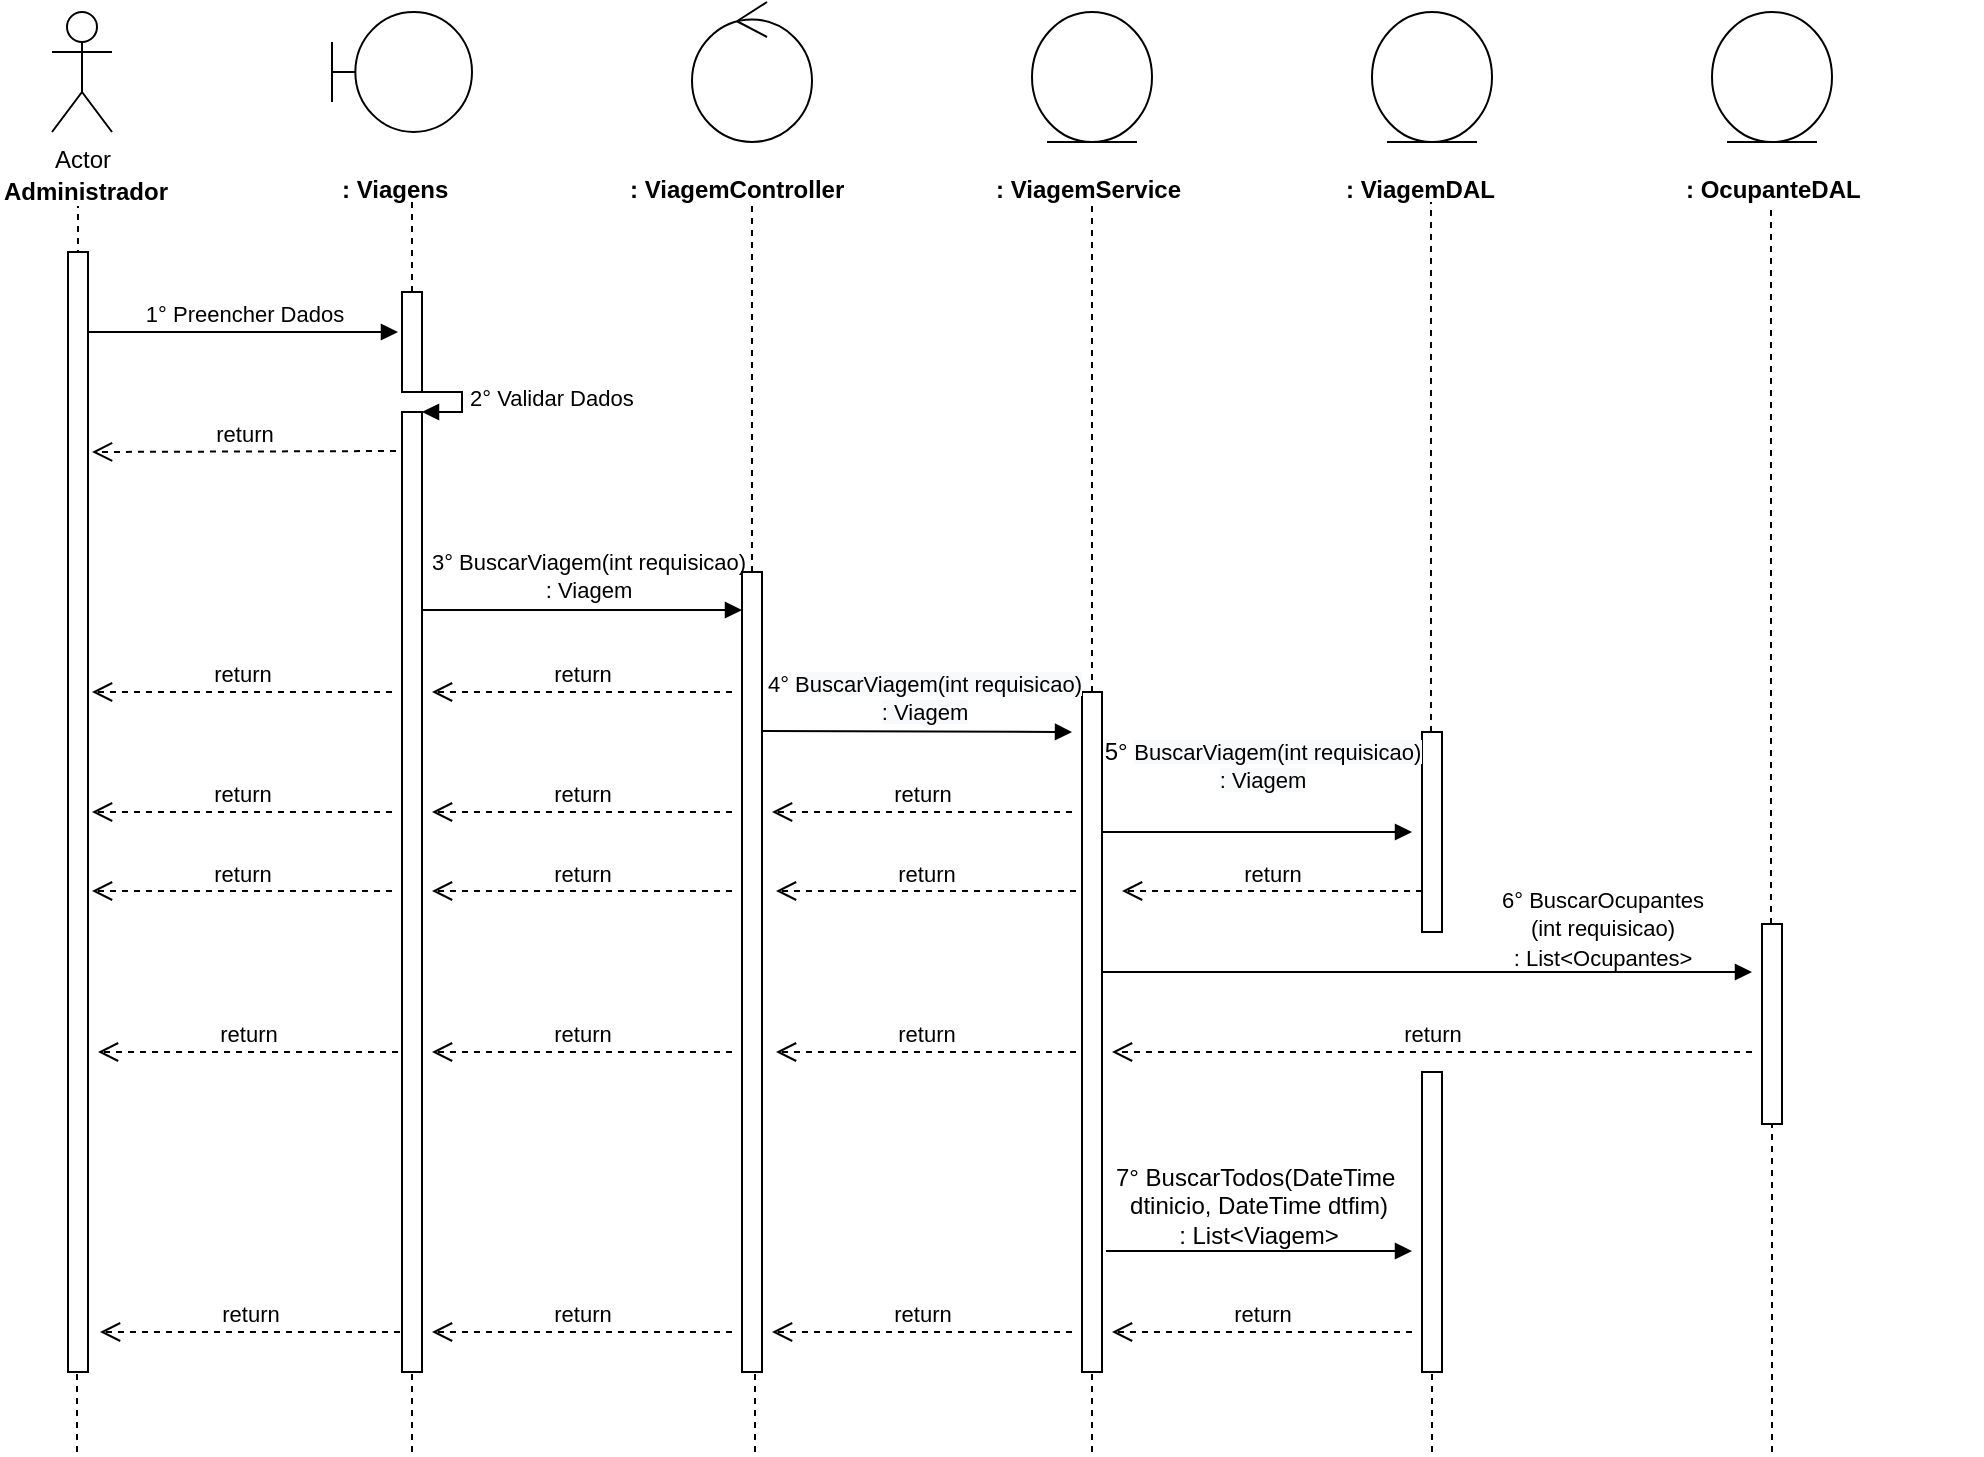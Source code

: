 <mxfile type="device" version="12.2.9" pages="1"><diagram id="5PIvMLJFDgbBGWH3Ssnq" name="Page-1"><mxGraphModel dx="1038" dy="599" grid="1" gridSize="10" guides="1" tooltips="1" connect="1" arrows="1" fold="1" page="1" pageScale="1" pageWidth="827" pageHeight="1169" math="0" shadow="0"><root><mxCell id="0"/><mxCell id="1" parent="0"/><mxCell id="0rl8sCd2smoYntP0GRUY-1" value="Actor" parent="1" style="shape=umlActor;verticalLabelPosition=bottom;labelBackgroundColor=#ffffff;verticalAlign=top;html=1;" vertex="1"><mxGeometry as="geometry" x="120" y="40" width="30" height="60"/></mxCell><mxCell id="0rl8sCd2smoYntP0GRUY-3" value="&lt;b&gt;Administrador&lt;/b&gt;" parent="1" style="text;html=1;resizable=0;points=[];autosize=1;align=left;verticalAlign=top;spacingTop=-4;" vertex="1"><mxGeometry as="geometry" x="94" y="120" width="100" height="20"/></mxCell><mxCell id="0rl8sCd2smoYntP0GRUY-4" value="" parent="1" style="endArrow=none;dashed=1;html=1;entryX=0.511;entryY=1.25;entryDx=0;entryDy=0;entryPerimeter=0;" edge="1"><mxGeometry as="geometry" width="50" height="50" relative="1"><mxPoint as="sourcePoint" x="133" y="480"/><mxPoint as="targetPoint" x="132.99" y="137"/></mxGeometry></mxCell><mxCell id="0rl8sCd2smoYntP0GRUY-8" value="" parent="1" style="shape=umlBoundary;whiteSpace=wrap;html=1;" vertex="1"><mxGeometry as="geometry" x="260" y="40" width="70" height="60"/></mxCell><mxCell id="0rl8sCd2smoYntP0GRUY-11" value="&lt;b&gt;: Viagens&lt;/b&gt;" parent="1" style="text;html=1;" vertex="1"><mxGeometry as="geometry" x="263" y="115" width="150" height="30"/></mxCell><mxCell id="0rl8sCd2smoYntP0GRUY-12" value="" parent="1" style="endArrow=none;dashed=1;html=1;entryX=0.511;entryY=1.25;entryDx=0;entryDy=0;entryPerimeter=0;" edge="1" source="0rl8sCd2smoYntP0GRUY-24"><mxGeometry as="geometry" width="50" height="50" relative="1"><mxPoint as="sourcePoint" x="300" y="480"/><mxPoint as="targetPoint" x="299.99" y="135"/></mxGeometry></mxCell><mxCell id="0rl8sCd2smoYntP0GRUY-13" value="" parent="1" style="ellipse;shape=umlControl;whiteSpace=wrap;html=1;" vertex="1"><mxGeometry as="geometry" x="440" y="35" width="60" height="70"/></mxCell><mxCell id="0rl8sCd2smoYntP0GRUY-14" value="&lt;b&gt;: ViagemController&lt;/b&gt;" parent="1" style="text;html=1;" vertex="1"><mxGeometry as="geometry" x="407" y="115" width="150" height="30"/></mxCell><mxCell id="0rl8sCd2smoYntP0GRUY-15" value="" parent="1" style="endArrow=none;dashed=1;html=1;entryX=0.511;entryY=1.25;entryDx=0;entryDy=0;entryPerimeter=0;" edge="1" source="0rl8sCd2smoYntP0GRUY-33"><mxGeometry as="geometry" width="50" height="50" relative="1"><mxPoint as="sourcePoint" x="470" y="480"/><mxPoint as="targetPoint" x="469.99" y="135"/></mxGeometry></mxCell><mxCell id="0rl8sCd2smoYntP0GRUY-16" value="" parent="1" style="ellipse;shape=umlEntity;whiteSpace=wrap;html=1;" vertex="1"><mxGeometry as="geometry" x="610" y="40" width="60" height="65"/></mxCell><mxCell id="0rl8sCd2smoYntP0GRUY-17" value="&lt;b&gt;: ViagemService&lt;/b&gt;" parent="1" style="text;html=1;" vertex="1"><mxGeometry as="geometry" x="590" y="115" width="150" height="30"/></mxCell><mxCell id="0rl8sCd2smoYntP0GRUY-18" value="" parent="1" style="ellipse;shape=umlEntity;whiteSpace=wrap;html=1;" vertex="1"><mxGeometry as="geometry" x="780" y="40" width="60" height="65"/></mxCell><mxCell id="0rl8sCd2smoYntP0GRUY-19" value="&lt;b&gt;: ViagemDAL&lt;/b&gt;" parent="1" style="text;html=1;" vertex="1"><mxGeometry as="geometry" x="765" y="115" width="150" height="30"/></mxCell><mxCell id="0rl8sCd2smoYntP0GRUY-20" value="" parent="1" style="endArrow=none;dashed=1;html=1;entryX=0.511;entryY=1.25;entryDx=0;entryDy=0;entryPerimeter=0;" edge="1" source="0rl8sCd2smoYntP0GRUY-40"><mxGeometry as="geometry" width="50" height="50" relative="1"><mxPoint as="sourcePoint" x="640" y="479"/><mxPoint as="targetPoint" x="639.99" y="134"/></mxGeometry></mxCell><mxCell id="0rl8sCd2smoYntP0GRUY-21" value="" parent="1" style="endArrow=none;dashed=1;html=1;entryX=0.511;entryY=1.25;entryDx=0;entryDy=0;entryPerimeter=0;" edge="1" source="0rl8sCd2smoYntP0GRUY-45"><mxGeometry as="geometry" width="50" height="50" relative="1"><mxPoint as="sourcePoint" x="809.5" y="480"/><mxPoint as="targetPoint" x="809.49" y="135"/></mxGeometry></mxCell><mxCell id="0rl8sCd2smoYntP0GRUY-22" value="1° Preencher Dados" parent="1" style="html=1;verticalAlign=bottom;endArrow=block;" edge="1" source="0rl8sCd2smoYntP0GRUY-37"><mxGeometry as="geometry" width="80" relative="1"><mxPoint as="sourcePoint" x="133" y="200"/><mxPoint as="targetPoint" x="293" y="200"/><mxPoint as="offset"/></mxGeometry></mxCell><mxCell id="0rl8sCd2smoYntP0GRUY-24" value="" parent="1" style="html=1;points=[];perimeter=orthogonalPerimeter;" vertex="1"><mxGeometry as="geometry" x="295" y="180" width="10" height="50"/></mxCell><mxCell id="0rl8sCd2smoYntP0GRUY-25" value="" parent="1" style="endArrow=none;dashed=1;html=1;entryX=0.511;entryY=1.25;entryDx=0;entryDy=0;entryPerimeter=0;" edge="1" source="0rl8sCd2smoYntP0GRUY-26" target="0rl8sCd2smoYntP0GRUY-24"><mxGeometry as="geometry" width="50" height="50" relative="1"><mxPoint as="sourcePoint" x="300" y="480"/><mxPoint as="targetPoint" x="299.99" y="135"/></mxGeometry></mxCell><mxCell id="0rl8sCd2smoYntP0GRUY-27" value="2° Validar Dados" parent="1" style="edgeStyle=orthogonalEdgeStyle;html=1;align=left;spacingLeft=2;endArrow=block;rounded=0;entryX=1;entryY=0;" edge="1" target="0rl8sCd2smoYntP0GRUY-26"><mxGeometry as="geometry" relative="1"><mxPoint as="sourcePoint" x="300" y="230"/><Array as="points"><mxPoint x="325" y="230"/></Array></mxGeometry></mxCell><mxCell id="0rl8sCd2smoYntP0GRUY-26" value="" parent="1" style="html=1;points=[];perimeter=orthogonalPerimeter;" vertex="1"><mxGeometry as="geometry" x="295" y="240" width="10" height="480"/></mxCell><mxCell id="0rl8sCd2smoYntP0GRUY-29" value="return" parent="1" style="html=1;verticalAlign=bottom;endArrow=open;dashed=1;endSize=8;" edge="1"><mxGeometry as="geometry" relative="1"><mxPoint as="sourcePoint" x="292" y="259.5"/><mxPoint as="targetPoint" x="140" y="260"/></mxGeometry></mxCell><mxCell id="0rl8sCd2smoYntP0GRUY-30" value="" parent="1" style="html=1;verticalAlign=bottom;endArrow=block;" edge="1"><mxGeometry as="geometry" width="80" relative="1"><mxPoint as="sourcePoint" x="305" y="339"/><mxPoint as="targetPoint" x="465" y="339"/></mxGeometry></mxCell><mxCell id="0rl8sCd2smoYntP0GRUY-31" value="&lt;div&gt;&lt;/div&gt;&lt;span style=&quot;font-size: 11px&quot;&gt;3° BuscarViagem(int requisicao)&lt;br&gt;: Viagem&lt;/span&gt;" parent="1" style="text;html=1;resizable=0;points=[];autosize=1;align=center;verticalAlign=top;spacingTop=-4;" vertex="1"><mxGeometry as="geometry" x="303" y="305" width="170" height="30"/></mxCell><mxCell id="0rl8sCd2smoYntP0GRUY-33" value="" parent="1" style="html=1;points=[];perimeter=orthogonalPerimeter;" vertex="1"><mxGeometry as="geometry" x="465" y="320" width="10" height="400"/></mxCell><mxCell id="0rl8sCd2smoYntP0GRUY-35" value="return" parent="1" style="html=1;verticalAlign=bottom;endArrow=open;dashed=1;endSize=8;" edge="1"><mxGeometry as="geometry" relative="1"><mxPoint as="sourcePoint" x="460" y="380"/><mxPoint as="targetPoint" x="310" y="380"/></mxGeometry></mxCell><mxCell id="0rl8sCd2smoYntP0GRUY-36" value="return" parent="1" style="html=1;verticalAlign=bottom;endArrow=open;dashed=1;endSize=8;" edge="1"><mxGeometry as="geometry" relative="1"><mxPoint as="sourcePoint" x="290" y="380"/><mxPoint as="targetPoint" x="140" y="380"/></mxGeometry></mxCell><mxCell id="0rl8sCd2smoYntP0GRUY-37" value="" parent="1" style="html=1;points=[];perimeter=orthogonalPerimeter;" vertex="1"><mxGeometry as="geometry" x="128" y="160" width="10" height="560"/></mxCell><mxCell id="0rl8sCd2smoYntP0GRUY-39" value="" parent="1" style="html=1;verticalAlign=bottom;endArrow=block;" edge="1"><mxGeometry as="geometry" width="80" relative="1"><mxPoint as="sourcePoint" x="475" y="399.5"/><mxPoint as="targetPoint" x="630" y="400"/></mxGeometry></mxCell><mxCell id="0rl8sCd2smoYntP0GRUY-40" value="" parent="1" style="html=1;points=[];perimeter=orthogonalPerimeter;" vertex="1"><mxGeometry as="geometry" x="635" y="380" width="10" height="340"/></mxCell><mxCell id="0rl8sCd2smoYntP0GRUY-42" value="return" parent="1" style="html=1;verticalAlign=bottom;endArrow=open;dashed=1;endSize=8;" edge="1"><mxGeometry as="geometry" relative="1"><mxPoint as="sourcePoint" x="630" y="440"/><mxPoint as="targetPoint" x="480" y="440"/></mxGeometry></mxCell><mxCell id="0rl8sCd2smoYntP0GRUY-43" value="return" parent="1" style="html=1;verticalAlign=bottom;endArrow=open;dashed=1;endSize=8;" edge="1"><mxGeometry as="geometry" relative="1"><mxPoint as="sourcePoint" x="460" y="440"/><mxPoint as="targetPoint" x="310" y="440"/></mxGeometry></mxCell><mxCell id="0rl8sCd2smoYntP0GRUY-44" value="return" parent="1" style="html=1;verticalAlign=bottom;endArrow=open;dashed=1;endSize=8;" edge="1"><mxGeometry as="geometry" relative="1"><mxPoint as="sourcePoint" x="290" y="440"/><mxPoint as="targetPoint" x="140" y="440"/></mxGeometry></mxCell><mxCell id="0rl8sCd2smoYntP0GRUY-45" value="" parent="1" style="html=1;points=[];perimeter=orthogonalPerimeter;" vertex="1"><mxGeometry as="geometry" x="805" y="400" width="10" height="100"/></mxCell><mxCell id="0rl8sCd2smoYntP0GRUY-48" value="&lt;span style=&quot;text-align: left&quot;&gt;5° &lt;span style=&quot;display: inline ; float: none ; background-color: rgb(248 , 249 , 250) ; color: rgb(0 , 0 , 0) ; font-family: &amp;#34;helvetica&amp;#34; ; font-size: 11px ; font-style: normal ; font-variant: normal ; font-weight: 400 ; letter-spacing: normal ; text-align: center ; text-decoration: none ; text-indent: 0px ; text-transform: none ; white-space: nowrap ; word-spacing: 0px&quot;&gt;BuscarViagem(int requisicao)&lt;/span&gt;&lt;br style=&quot;color: rgb(0 , 0 , 0) ; font-family: &amp;#34;helvetica&amp;#34; ; font-size: 11px ; font-style: normal ; font-variant: normal ; font-weight: 400 ; letter-spacing: normal ; text-align: center ; text-decoration: none ; text-indent: 0px ; text-transform: none ; white-space: nowrap ; word-spacing: 0px&quot;&gt;&lt;span style=&quot;display: inline ; float: none ; background-color: rgb(248 , 249 , 250) ; color: rgb(0 , 0 , 0) ; font-family: &amp;#34;helvetica&amp;#34; ; font-size: 11px ; font-style: normal ; font-variant: normal ; font-weight: 400 ; letter-spacing: normal ; text-align: center ; text-decoration: none ; text-indent: 0px ; text-transform: none ; white-space: nowrap ; word-spacing: 0px&quot;&gt;: Viagem&lt;/span&gt;&lt;/span&gt;" parent="1" style="text;html=1;resizable=0;points=[];autosize=1;align=center;verticalAlign=top;spacingTop=-4;" vertex="1"><mxGeometry as="geometry" x="640" y="400" width="170" height="30"/></mxCell><mxCell id="0rl8sCd2smoYntP0GRUY-49" value="" parent="1" style="html=1;verticalAlign=bottom;endArrow=block;" edge="1"><mxGeometry as="geometry" width="80" relative="1"><mxPoint as="sourcePoint" x="645" y="450"/><mxPoint as="targetPoint" x="800" y="450"/></mxGeometry></mxCell><mxCell id="0rl8sCd2smoYntP0GRUY-50" value="return" parent="1" style="html=1;verticalAlign=bottom;endArrow=open;dashed=1;endSize=8;" edge="1"><mxGeometry as="geometry" relative="1"><mxPoint as="sourcePoint" x="805" y="479.5"/><mxPoint as="targetPoint" x="655" y="479.5"/></mxGeometry></mxCell><mxCell id="0rl8sCd2smoYntP0GRUY-51" value="return" parent="1" style="html=1;verticalAlign=bottom;endArrow=open;dashed=1;endSize=8;" edge="1"><mxGeometry as="geometry" relative="1"><mxPoint as="sourcePoint" x="632" y="479.5"/><mxPoint as="targetPoint" x="482" y="479.5"/></mxGeometry></mxCell><mxCell id="0rl8sCd2smoYntP0GRUY-52" value="return" parent="1" style="html=1;verticalAlign=bottom;endArrow=open;dashed=1;endSize=8;" edge="1"><mxGeometry as="geometry" relative="1"><mxPoint as="sourcePoint" x="460" y="479.5"/><mxPoint as="targetPoint" x="310" y="479.5"/></mxGeometry></mxCell><mxCell id="0rl8sCd2smoYntP0GRUY-53" value="return" parent="1" style="html=1;verticalAlign=bottom;endArrow=open;dashed=1;endSize=8;" edge="1"><mxGeometry as="geometry" relative="1"><mxPoint as="sourcePoint" x="290" y="479.5"/><mxPoint as="targetPoint" x="140" y="479.5"/></mxGeometry></mxCell><mxCell id="0rl8sCd2smoYntP0GRUY-57" value="return" parent="1" style="html=1;verticalAlign=bottom;endArrow=open;dashed=1;endSize=8;" edge="1"><mxGeometry as="geometry" relative="1"><mxPoint as="sourcePoint" x="632" y="560"/><mxPoint as="targetPoint" x="482" y="560"/></mxGeometry></mxCell><mxCell id="0rl8sCd2smoYntP0GRUY-58" value="return" parent="1" style="html=1;verticalAlign=bottom;endArrow=open;dashed=1;endSize=8;" edge="1"><mxGeometry as="geometry" relative="1"><mxPoint as="sourcePoint" x="460" y="560"/><mxPoint as="targetPoint" x="310" y="560"/></mxGeometry></mxCell><mxCell id="0rl8sCd2smoYntP0GRUY-59" value="return" parent="1" style="html=1;verticalAlign=bottom;endArrow=open;dashed=1;endSize=8;" edge="1"><mxGeometry as="geometry" relative="1"><mxPoint as="sourcePoint" x="293" y="560"/><mxPoint as="targetPoint" x="143" y="560"/></mxGeometry></mxCell><mxCell id="0rl8sCd2smoYntP0GRUY-60" value="" parent="1" style="endArrow=none;dashed=1;html=1;" edge="1"><mxGeometry as="geometry" width="50" height="50" relative="1"><mxPoint as="sourcePoint" x="132.5" y="760"/><mxPoint as="targetPoint" x="132.5" y="720"/></mxGeometry></mxCell><mxCell id="0rl8sCd2smoYntP0GRUY-61" value="" parent="1" style="endArrow=none;dashed=1;html=1;" edge="1"><mxGeometry as="geometry" width="50" height="50" relative="1"><mxPoint as="sourcePoint" x="300" y="760"/><mxPoint as="targetPoint" x="300" y="720"/></mxGeometry></mxCell><mxCell id="0rl8sCd2smoYntP0GRUY-62" value="" parent="1" style="endArrow=none;dashed=1;html=1;" edge="1"><mxGeometry as="geometry" width="50" height="50" relative="1"><mxPoint as="sourcePoint" x="471.5" y="760"/><mxPoint as="targetPoint" x="471.5" y="720"/></mxGeometry></mxCell><mxCell id="0rl8sCd2smoYntP0GRUY-63" value="" parent="1" style="endArrow=none;dashed=1;html=1;" edge="1"><mxGeometry as="geometry" width="50" height="50" relative="1"><mxPoint as="sourcePoint" x="640" y="760"/><mxPoint as="targetPoint" x="640" y="720"/></mxGeometry></mxCell><mxCell id="0rl8sCd2smoYntP0GRUY-64" value="" parent="1" style="endArrow=none;dashed=1;html=1;" edge="1"><mxGeometry as="geometry" width="50" height="50" relative="1"><mxPoint as="sourcePoint" x="810" y="760"/><mxPoint as="targetPoint" x="810" y="720"/></mxGeometry></mxCell><mxCell id="72MRdmhC9TSm1KXuZgnh-1" value="&lt;div&gt;&lt;/div&gt;&lt;span style=&quot;font-size: 11px&quot;&gt;4° &lt;span style=&quot;display: inline ; float: none ; background-color: rgb(248 , 249 , 250) ; color: rgb(0 , 0 , 0) ; font-family: &amp;#34;helvetica&amp;#34; ; font-size: 11px ; font-style: normal ; font-variant: normal ; font-weight: 400 ; letter-spacing: normal ; text-align: center ; text-decoration: none ; text-indent: 0px ; text-transform: none ; white-space: nowrap ; word-spacing: 0px&quot;&gt;BuscarViagem(int requisicao)&lt;/span&gt;&lt;br style=&quot;color: rgb(0 , 0 , 0) ; font-family: &amp;#34;helvetica&amp;#34; ; font-size: 11px ; font-style: normal ; font-variant: normal ; font-weight: 400 ; letter-spacing: normal ; text-align: center ; text-decoration: none ; text-indent: 0px ; text-transform: none ; white-space: nowrap ; word-spacing: 0px&quot;&gt;&lt;span style=&quot;display: inline ; float: none ; background-color: rgb(248 , 249 , 250) ; color: rgb(0 , 0 , 0) ; font-family: &amp;#34;helvetica&amp;#34; ; font-size: 11px ; font-style: normal ; font-variant: normal ; font-weight: 400 ; letter-spacing: normal ; text-align: center ; text-decoration: none ; text-indent: 0px ; text-transform: none ; white-space: nowrap ; word-spacing: 0px&quot;&gt;: Viagem&lt;/span&gt;&lt;/span&gt;" parent="1" style="text;html=1;resizable=0;points=[];autosize=1;align=center;verticalAlign=top;spacingTop=-4;" vertex="1"><mxGeometry as="geometry" x="471" y="366" width="170" height="30"/></mxCell><mxCell id="72MRdmhC9TSm1KXuZgnh-6" value="&lt;div&gt;&lt;/div&gt;&lt;span style=&quot;font-size: 11px&quot;&gt;6° BuscarOcupantes&lt;br&gt;(int requisicao)&lt;br&gt;: List&amp;lt;Ocupantes&amp;gt;&lt;br&gt;&lt;/span&gt;" parent="1" style="text;html=1;resizable=0;points=[];autosize=1;align=center;verticalAlign=top;spacingTop=-4;" vertex="1"><mxGeometry as="geometry" x="835" y="474" width="120" height="40"/></mxCell><mxCell id="72MRdmhC9TSm1KXuZgnh-7" value="" parent="1" style="ellipse;shape=umlEntity;whiteSpace=wrap;html=1;" vertex="1"><mxGeometry as="geometry" x="950" y="40" width="60" height="65"/></mxCell><mxCell id="72MRdmhC9TSm1KXuZgnh-8" value="&lt;b&gt;: OcupanteDAL&lt;/b&gt;" parent="1" style="text;html=1;" vertex="1"><mxGeometry as="geometry" x="935" y="115" width="150" height="30"/></mxCell><mxCell id="72MRdmhC9TSm1KXuZgnh-9" value="" parent="1" style="endArrow=none;dashed=1;html=1;entryX=0.511;entryY=1.25;entryDx=0;entryDy=0;entryPerimeter=0;" edge="1" source="72MRdmhC9TSm1KXuZgnh-13"><mxGeometry as="geometry" width="50" height="50" relative="1"><mxPoint as="sourcePoint" x="979" y="640"/><mxPoint as="targetPoint" x="979.49" y="137"/></mxGeometry></mxCell><mxCell id="72MRdmhC9TSm1KXuZgnh-12" value="" parent="1" style="html=1;verticalAlign=bottom;endArrow=block;" edge="1"><mxGeometry as="geometry" width="80" relative="1"><mxPoint as="sourcePoint" x="645" y="520"/><mxPoint as="targetPoint" x="970" y="520"/></mxGeometry></mxCell><mxCell id="72MRdmhC9TSm1KXuZgnh-13" value="" parent="1" style="html=1;points=[];perimeter=orthogonalPerimeter;" vertex="1"><mxGeometry as="geometry" x="975" y="496" width="10" height="100"/></mxCell><mxCell id="72MRdmhC9TSm1KXuZgnh-15" value="return" parent="1" style="html=1;verticalAlign=bottom;endArrow=open;dashed=1;endSize=8;" edge="1"><mxGeometry as="geometry" relative="1"><mxPoint as="sourcePoint" x="970" y="560"/><mxPoint as="targetPoint" x="650" y="560"/></mxGeometry></mxCell><mxCell id="72MRdmhC9TSm1KXuZgnh-16" value="" parent="1" style="html=1;points=[];perimeter=orthogonalPerimeter;" vertex="1"><mxGeometry as="geometry" x="805" y="570" width="10" height="150"/></mxCell><mxCell id="72MRdmhC9TSm1KXuZgnh-18" value="&lt;div&gt;7° BuscarTodos(DateTime&amp;nbsp;&lt;/div&gt;&lt;div&gt;dtinicio, DateTime dtfim)&lt;/div&gt;&lt;div&gt;: List&amp;lt;Viagem&amp;gt;&lt;/div&gt;&lt;div&gt;&lt;br&gt;&lt;/div&gt;" parent="1" style="text;html=1;resizable=0;points=[];autosize=1;align=center;verticalAlign=top;spacingTop=-4;" vertex="1"><mxGeometry as="geometry" x="643" y="613" width="160" height="60"/></mxCell><mxCell id="72MRdmhC9TSm1KXuZgnh-19" value="" parent="1" style="html=1;verticalAlign=bottom;endArrow=block;" edge="1"><mxGeometry as="geometry" width="80" relative="1"><mxPoint as="sourcePoint" x="647" y="659.5"/><mxPoint as="targetPoint" x="800" y="659.5"/></mxGeometry></mxCell><mxCell id="72MRdmhC9TSm1KXuZgnh-20" value="return" parent="1" style="html=1;verticalAlign=bottom;endArrow=open;dashed=1;endSize=8;" edge="1"><mxGeometry as="geometry" relative="1"><mxPoint as="sourcePoint" x="800" y="700"/><mxPoint as="targetPoint" x="650" y="700"/></mxGeometry></mxCell><mxCell id="72MRdmhC9TSm1KXuZgnh-21" value="return" parent="1" style="html=1;verticalAlign=bottom;endArrow=open;dashed=1;endSize=8;" edge="1"><mxGeometry as="geometry" relative="1"><mxPoint as="sourcePoint" x="630" y="700"/><mxPoint as="targetPoint" x="480" y="700"/></mxGeometry></mxCell><mxCell id="72MRdmhC9TSm1KXuZgnh-22" value="return" parent="1" style="html=1;verticalAlign=bottom;endArrow=open;dashed=1;endSize=8;" edge="1"><mxGeometry as="geometry" relative="1"><mxPoint as="sourcePoint" x="460.0" y="700"/><mxPoint as="targetPoint" x="310.0" y="700"/></mxGeometry></mxCell><mxCell id="72MRdmhC9TSm1KXuZgnh-23" value="return" parent="1" style="html=1;verticalAlign=bottom;endArrow=open;dashed=1;endSize=8;" edge="1"><mxGeometry as="geometry" relative="1"><mxPoint as="sourcePoint" x="294" y="700"/><mxPoint as="targetPoint" x="144" y="700"/></mxGeometry></mxCell><mxCell id="72MRdmhC9TSm1KXuZgnh-25" value="" parent="1" style="endArrow=none;dashed=1;html=1;" edge="1"><mxGeometry as="geometry" width="50" height="50" relative="1"><mxPoint as="sourcePoint" x="980" y="760"/><mxPoint as="targetPoint" x="980" y="596.0"/></mxGeometry></mxCell></root></mxGraphModel></diagram></mxfile>